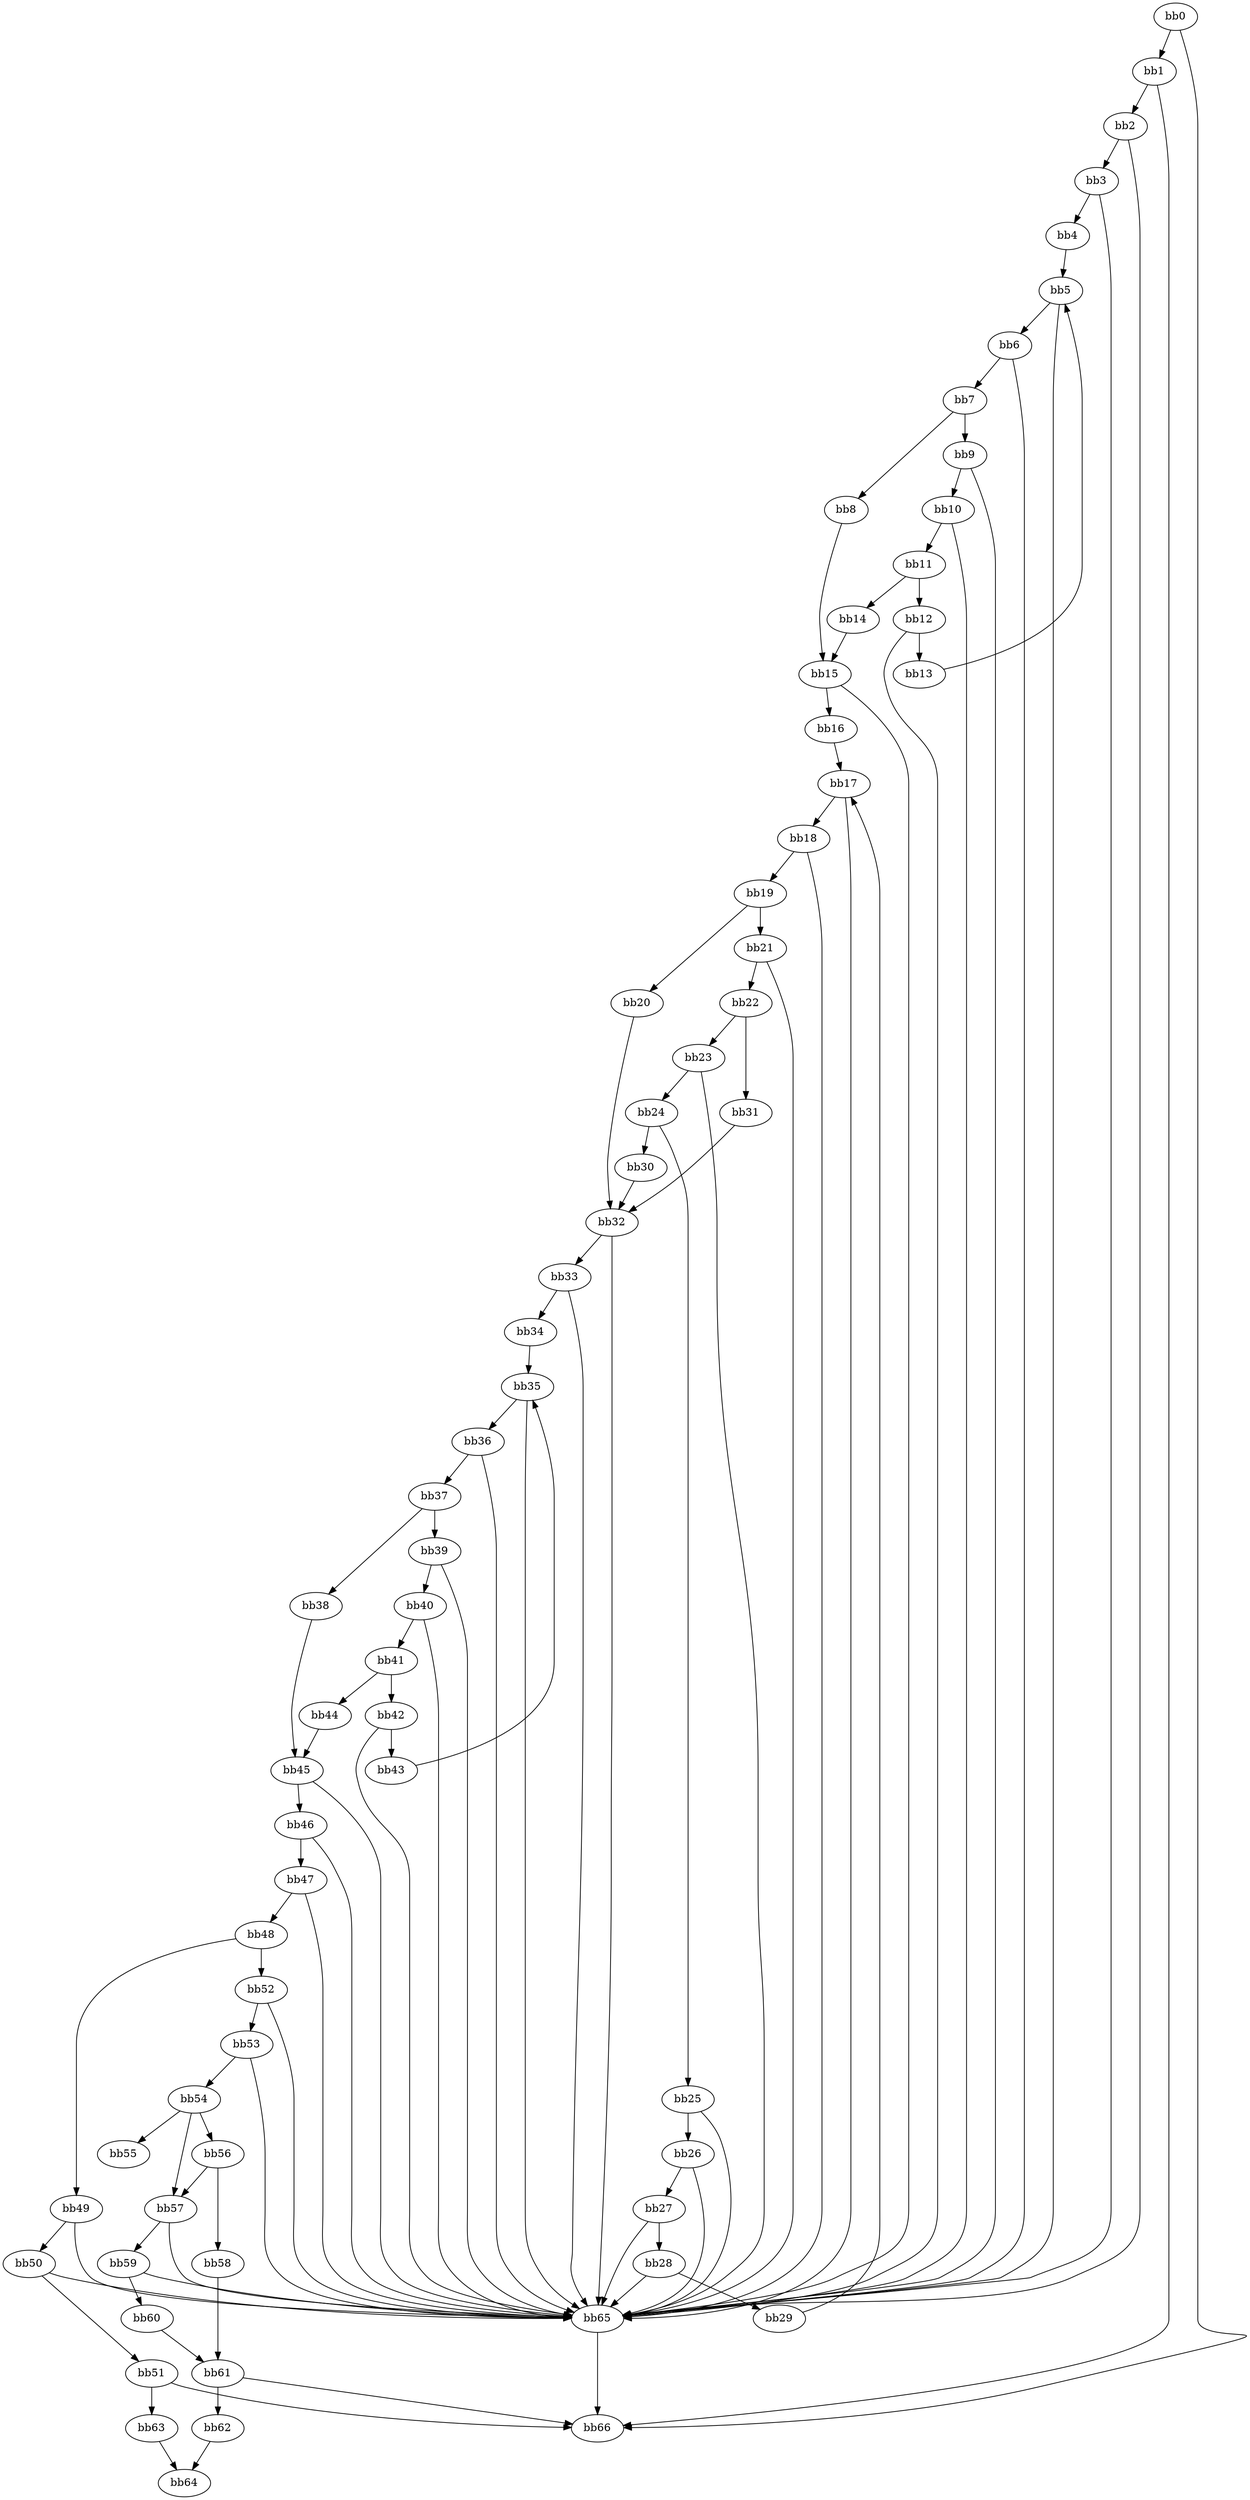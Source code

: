digraph {
    0 [ label = "bb0\l" ]
    1 [ label = "bb1\l" ]
    2 [ label = "bb2\l" ]
    3 [ label = "bb3\l" ]
    4 [ label = "bb4\l" ]
    5 [ label = "bb5\l" ]
    6 [ label = "bb6\l" ]
    7 [ label = "bb7\l" ]
    8 [ label = "bb8\l" ]
    9 [ label = "bb9\l" ]
    10 [ label = "bb10\l" ]
    11 [ label = "bb11\l" ]
    12 [ label = "bb12\l" ]
    13 [ label = "bb13\l" ]
    14 [ label = "bb14\l" ]
    15 [ label = "bb15\l" ]
    16 [ label = "bb16\l" ]
    17 [ label = "bb17\l" ]
    18 [ label = "bb18\l" ]
    19 [ label = "bb19\l" ]
    20 [ label = "bb20\l" ]
    21 [ label = "bb21\l" ]
    22 [ label = "bb22\l" ]
    23 [ label = "bb23\l" ]
    24 [ label = "bb24\l" ]
    25 [ label = "bb25\l" ]
    26 [ label = "bb26\l" ]
    27 [ label = "bb27\l" ]
    28 [ label = "bb28\l" ]
    29 [ label = "bb29\l" ]
    30 [ label = "bb30\l" ]
    31 [ label = "bb31\l" ]
    32 [ label = "bb32\l" ]
    33 [ label = "bb33\l" ]
    34 [ label = "bb34\l" ]
    35 [ label = "bb35\l" ]
    36 [ label = "bb36\l" ]
    37 [ label = "bb37\l" ]
    38 [ label = "bb38\l" ]
    39 [ label = "bb39\l" ]
    40 [ label = "bb40\l" ]
    41 [ label = "bb41\l" ]
    42 [ label = "bb42\l" ]
    43 [ label = "bb43\l" ]
    44 [ label = "bb44\l" ]
    45 [ label = "bb45\l" ]
    46 [ label = "bb46\l" ]
    47 [ label = "bb47\l" ]
    48 [ label = "bb48\l" ]
    49 [ label = "bb49\l" ]
    50 [ label = "bb50\l" ]
    51 [ label = "bb51\l" ]
    52 [ label = "bb52\l" ]
    53 [ label = "bb53\l" ]
    54 [ label = "bb54\l" ]
    55 [ label = "bb55\l" ]
    56 [ label = "bb56\l" ]
    57 [ label = "bb57\l" ]
    58 [ label = "bb58\l" ]
    59 [ label = "bb59\l" ]
    60 [ label = "bb60\l" ]
    61 [ label = "bb61\l" ]
    62 [ label = "bb62\l" ]
    63 [ label = "bb63\l" ]
    64 [ label = "bb64\l" ]
    65 [ label = "bb65\l" ]
    66 [ label = "bb66\l" ]
    0 -> 1 [ ]
    0 -> 66 [ ]
    1 -> 2 [ ]
    1 -> 66 [ ]
    2 -> 3 [ ]
    2 -> 65 [ ]
    3 -> 4 [ ]
    3 -> 65 [ ]
    4 -> 5 [ ]
    5 -> 6 [ ]
    5 -> 65 [ ]
    6 -> 7 [ ]
    6 -> 65 [ ]
    7 -> 8 [ ]
    7 -> 9 [ ]
    8 -> 15 [ ]
    9 -> 10 [ ]
    9 -> 65 [ ]
    10 -> 11 [ ]
    10 -> 65 [ ]
    11 -> 12 [ ]
    11 -> 14 [ ]
    12 -> 13 [ ]
    12 -> 65 [ ]
    13 -> 5 [ ]
    14 -> 15 [ ]
    15 -> 16 [ ]
    15 -> 65 [ ]
    16 -> 17 [ ]
    17 -> 18 [ ]
    17 -> 65 [ ]
    18 -> 19 [ ]
    18 -> 65 [ ]
    19 -> 20 [ ]
    19 -> 21 [ ]
    20 -> 32 [ ]
    21 -> 22 [ ]
    21 -> 65 [ ]
    22 -> 23 [ ]
    22 -> 31 [ ]
    23 -> 24 [ ]
    23 -> 65 [ ]
    24 -> 25 [ ]
    24 -> 30 [ ]
    25 -> 26 [ ]
    25 -> 65 [ ]
    26 -> 27 [ ]
    26 -> 65 [ ]
    27 -> 28 [ ]
    27 -> 65 [ ]
    28 -> 29 [ ]
    28 -> 65 [ ]
    29 -> 17 [ ]
    30 -> 32 [ ]
    31 -> 32 [ ]
    32 -> 33 [ ]
    32 -> 65 [ ]
    33 -> 34 [ ]
    33 -> 65 [ ]
    34 -> 35 [ ]
    35 -> 36 [ ]
    35 -> 65 [ ]
    36 -> 37 [ ]
    36 -> 65 [ ]
    37 -> 38 [ ]
    37 -> 39 [ ]
    38 -> 45 [ ]
    39 -> 40 [ ]
    39 -> 65 [ ]
    40 -> 41 [ ]
    40 -> 65 [ ]
    41 -> 42 [ ]
    41 -> 44 [ ]
    42 -> 43 [ ]
    42 -> 65 [ ]
    43 -> 35 [ ]
    44 -> 45 [ ]
    45 -> 46 [ ]
    45 -> 65 [ ]
    46 -> 47 [ ]
    46 -> 65 [ ]
    47 -> 48 [ ]
    47 -> 65 [ ]
    48 -> 49 [ ]
    48 -> 52 [ ]
    49 -> 50 [ ]
    49 -> 65 [ ]
    50 -> 51 [ ]
    50 -> 65 [ ]
    51 -> 63 [ ]
    51 -> 66 [ ]
    52 -> 53 [ ]
    52 -> 65 [ ]
    53 -> 54 [ ]
    53 -> 65 [ ]
    54 -> 55 [ ]
    54 -> 56 [ ]
    54 -> 57 [ ]
    56 -> 57 [ ]
    56 -> 58 [ ]
    57 -> 59 [ ]
    57 -> 65 [ ]
    58 -> 61 [ ]
    59 -> 60 [ ]
    59 -> 65 [ ]
    60 -> 61 [ ]
    61 -> 62 [ ]
    61 -> 66 [ ]
    62 -> 64 [ ]
    63 -> 64 [ ]
    65 -> 66 [ ]
}

